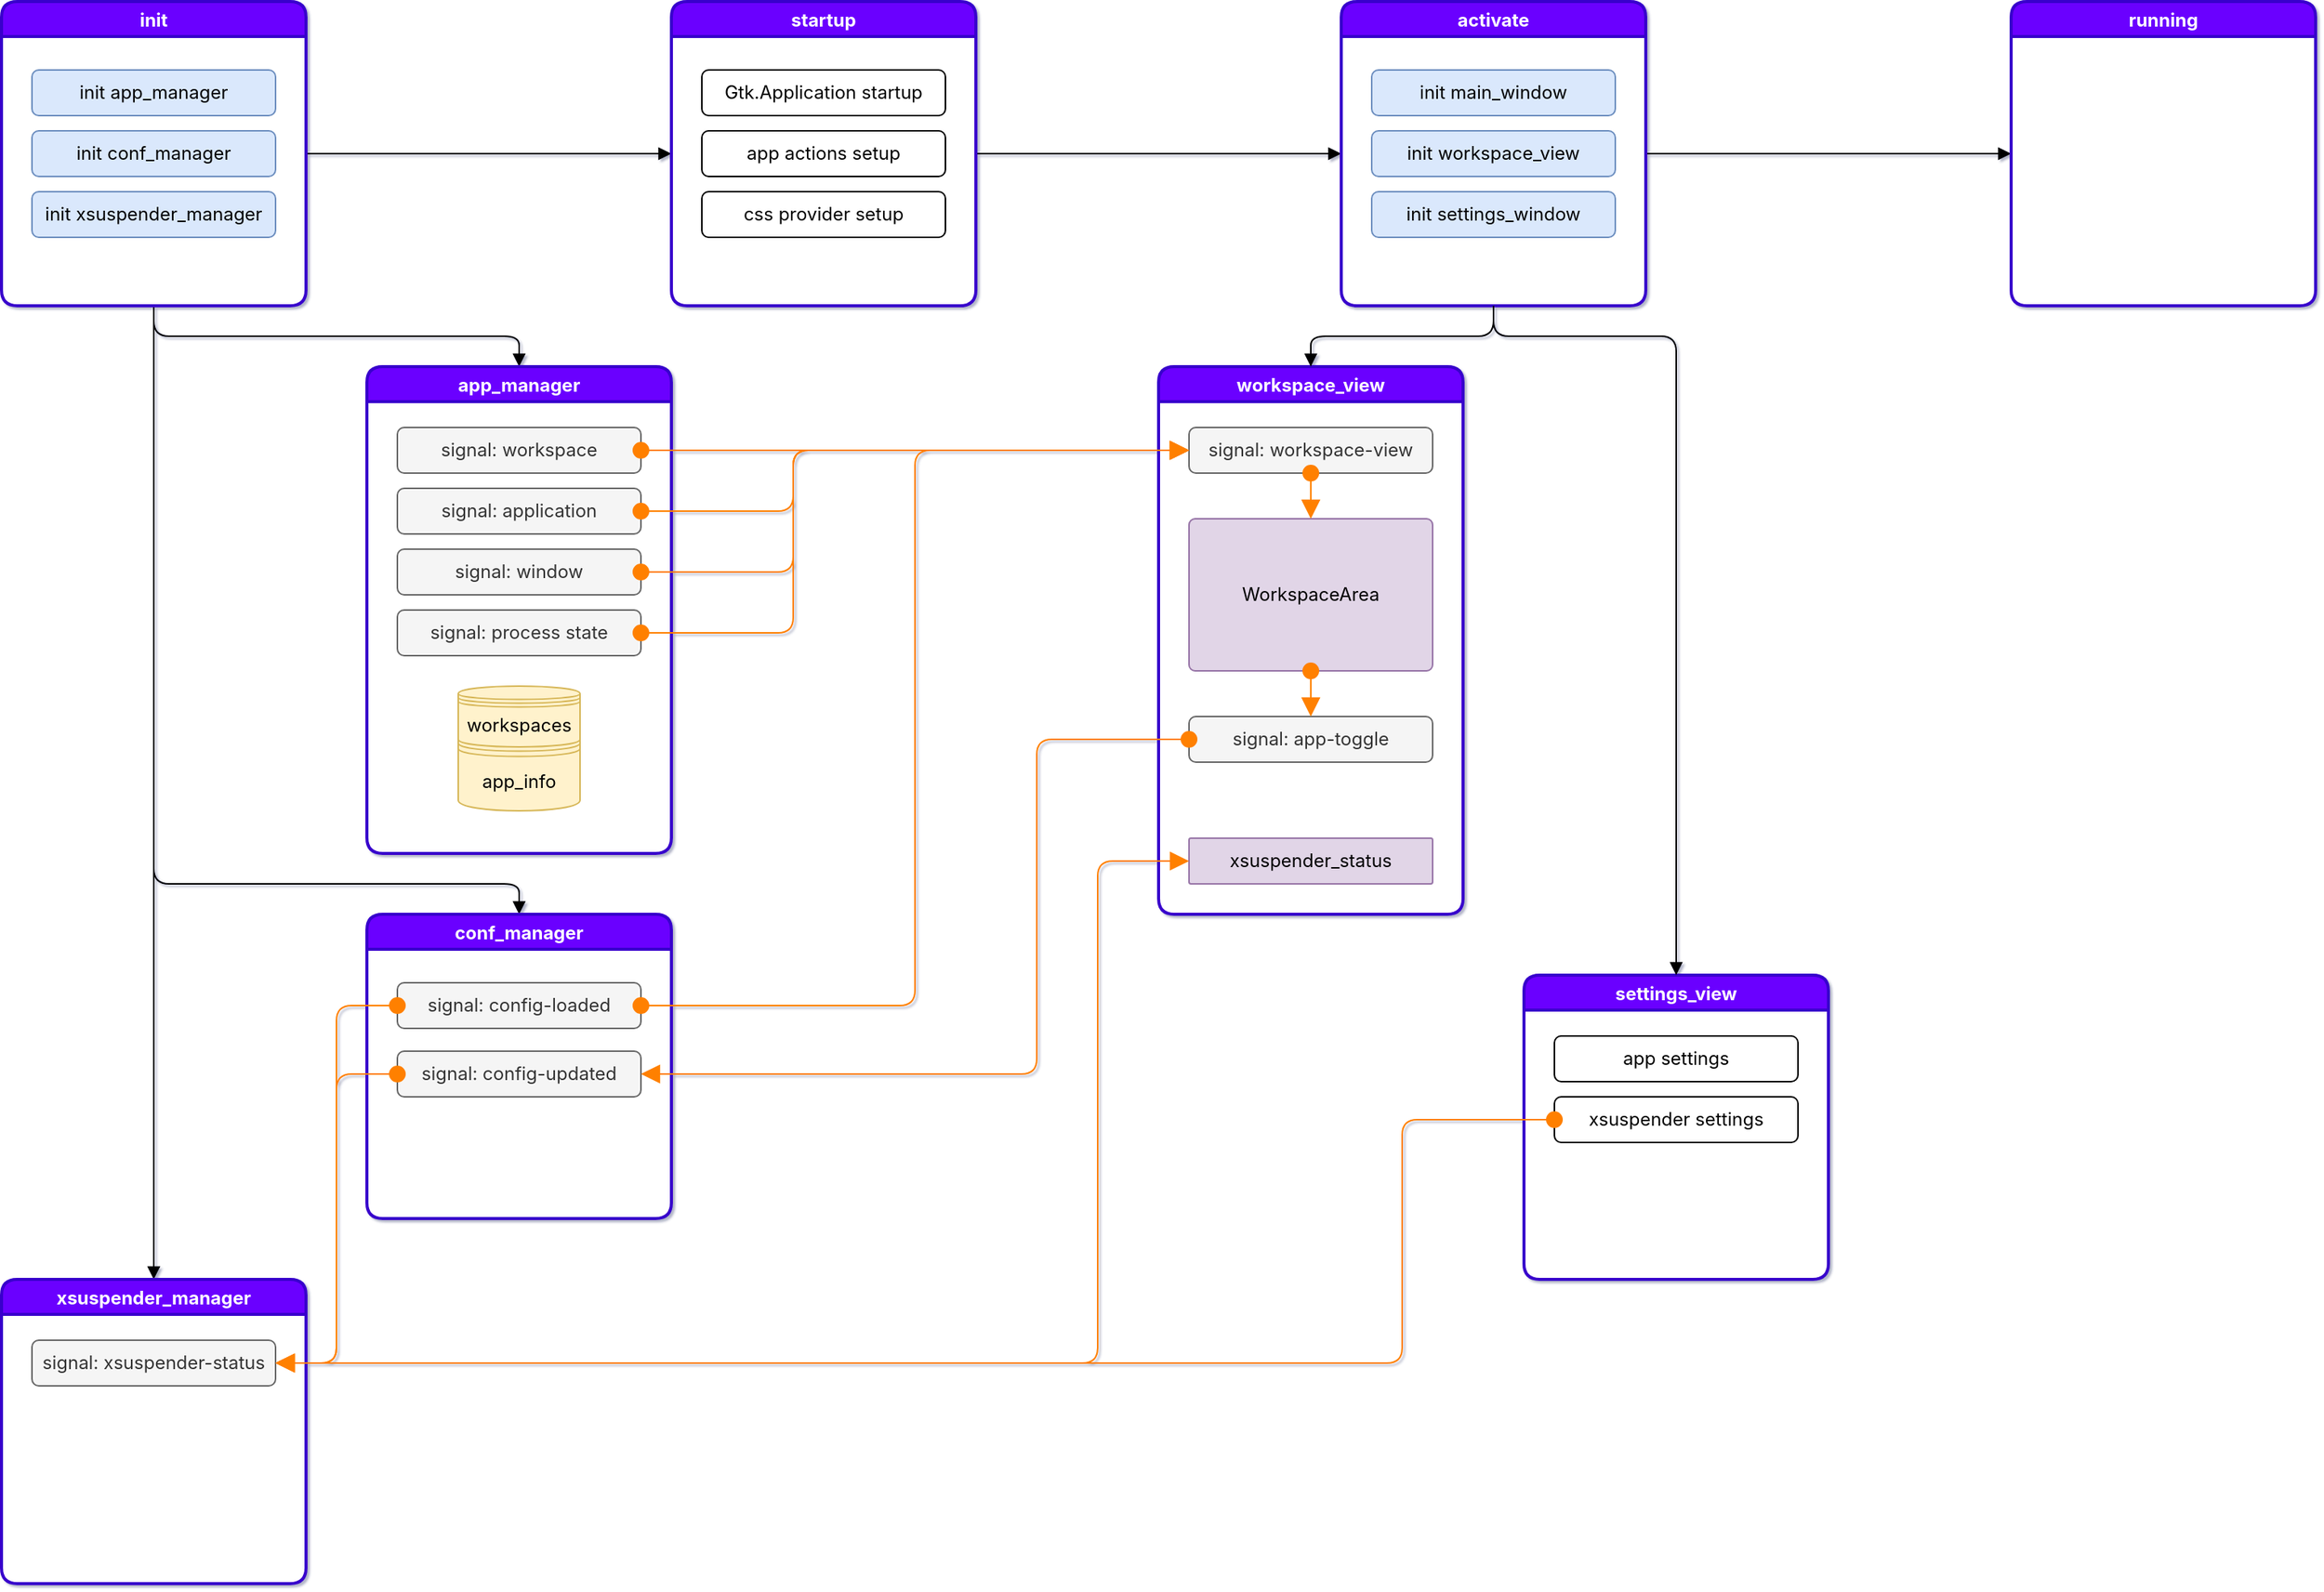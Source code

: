 <mxfile version="13.6.5" pages="2">
    <diagram id="j1ny3Ss1Q0sh5PDAtYMi" name="flow">
        <mxGraphModel dx="1838" dy="819" grid="1" gridSize="10" guides="1" tooltips="1" connect="1" arrows="1" fold="1" page="1" pageScale="1" pageWidth="1654" pageHeight="1169" math="0" shadow="1">
            <root>
                <mxCell id="9WSpmLzHRRsmoLOSvqGu-0"/>
                <mxCell id="9WSpmLzHRRsmoLOSvqGu-1" parent="9WSpmLzHRRsmoLOSvqGu-0"/>
                <mxCell id="9WSpmLzHRRsmoLOSvqGu-28" value="" style="edgeStyle=orthogonalEdgeStyle;rounded=0;orthogonalLoop=1;jettySize=auto;html=1;fontFamily=Inter;fontSource=https%3A%2F%2Ffonts.googleapis.com%2Fcss%3Ffamily%3DInter;strokeWidth=1;endArrow=block;endFill=1;" parent="9WSpmLzHRRsmoLOSvqGu-1" source="9WSpmLzHRRsmoLOSvqGu-22" target="9WSpmLzHRRsmoLOSvqGu-26" edge="1">
                    <mxGeometry relative="1" as="geometry"/>
                </mxCell>
                <mxCell id="C7c_2EIT-gh8rbHYRcQ1-72" style="edgeStyle=orthogonalEdgeStyle;rounded=0;orthogonalLoop=1;jettySize=auto;html=1;entryX=0.5;entryY=0;entryDx=0;entryDy=0;endArrow=block;endFill=1;strokeColor=#000000;strokeWidth=1;fontFamily=Inter;fontSource=https%3A%2F%2Ffonts.googleapis.com%2Fcss%3Ffamily%3DInter;" parent="9WSpmLzHRRsmoLOSvqGu-1" source="9WSpmLzHRRsmoLOSvqGu-22" target="C7c_2EIT-gh8rbHYRcQ1-41" edge="1">
                    <mxGeometry relative="1" as="geometry"/>
                </mxCell>
                <mxCell id="C7c_2EIT-gh8rbHYRcQ1-73" style="edgeStyle=orthogonalEdgeStyle;rounded=1;orthogonalLoop=1;jettySize=auto;html=1;entryX=0.5;entryY=0;entryDx=0;entryDy=0;endArrow=block;endFill=1;strokeColor=#000000;strokeWidth=1;fontFamily=Inter;fontSource=https%3A%2F%2Ffonts.googleapis.com%2Fcss%3Ffamily%3DInter;" parent="9WSpmLzHRRsmoLOSvqGu-1" source="9WSpmLzHRRsmoLOSvqGu-22" target="C7c_2EIT-gh8rbHYRcQ1-19" edge="1">
                    <mxGeometry relative="1" as="geometry">
                        <Array as="points">
                            <mxPoint x="180" y="620"/>
                            <mxPoint x="420" y="620"/>
                        </Array>
                    </mxGeometry>
                </mxCell>
                <mxCell id="C7c_2EIT-gh8rbHYRcQ1-76" style="edgeStyle=orthogonalEdgeStyle;rounded=1;orthogonalLoop=1;jettySize=auto;html=1;entryX=0.5;entryY=0;entryDx=0;entryDy=0;endArrow=block;endFill=1;strokeColor=#000000;strokeWidth=1;fontFamily=Inter;fontSource=https%3A%2F%2Ffonts.googleapis.com%2Fcss%3Ffamily%3DInter;exitX=0.5;exitY=1;exitDx=0;exitDy=0;" parent="9WSpmLzHRRsmoLOSvqGu-1" source="9WSpmLzHRRsmoLOSvqGu-22" target="C7c_2EIT-gh8rbHYRcQ1-15" edge="1">
                    <mxGeometry relative="1" as="geometry"/>
                </mxCell>
                <mxCell id="9WSpmLzHRRsmoLOSvqGu-22" value="init" style="swimlane;fillColor=#6a00ff;strokeColor=#3700CC;fontColor=#ffffff;strokeWidth=2;rounded=1;shadow=0;sketch=0;glass=0;fontFamily=Inter;fontSource=https%3A%2F%2Ffonts.googleapis.com%2Fcss%3Ffamily%3DInter;swimlaneFillColor=#ffffff;" parent="9WSpmLzHRRsmoLOSvqGu-1" vertex="1">
                    <mxGeometry x="80" y="40" width="200" height="200" as="geometry"/>
                </mxCell>
                <mxCell id="hLRt6eJ45aM8rtLhUjsM-8" value="init app_manager" style="rounded=1;whiteSpace=wrap;html=1;fontFamily=Inter;fontSource=https%3A%2F%2Ffonts.googleapis.com%2Fcss%3Ffamily%3DInter;fillColor=#dae8fc;strokeColor=#6c8ebf;" parent="9WSpmLzHRRsmoLOSvqGu-22" vertex="1">
                    <mxGeometry x="20" y="45" width="160" height="30" as="geometry"/>
                </mxCell>
                <mxCell id="hLRt6eJ45aM8rtLhUjsM-9" value="init conf_manager" style="rounded=1;whiteSpace=wrap;html=1;fontFamily=Inter;fontSource=https%3A%2F%2Ffonts.googleapis.com%2Fcss%3Ffamily%3DInter;fillColor=#dae8fc;strokeColor=#6c8ebf;" parent="9WSpmLzHRRsmoLOSvqGu-22" vertex="1">
                    <mxGeometry x="20" y="85" width="160" height="30" as="geometry"/>
                </mxCell>
                <mxCell id="C7c_2EIT-gh8rbHYRcQ1-66" value="init xsuspender_manager" style="rounded=1;whiteSpace=wrap;html=1;fontFamily=Inter;fontSource=https%3A%2F%2Ffonts.googleapis.com%2Fcss%3Ffamily%3DInter;fillColor=#dae8fc;strokeColor=#6c8ebf;" parent="9WSpmLzHRRsmoLOSvqGu-22" vertex="1">
                    <mxGeometry x="20" y="125" width="160" height="30" as="geometry"/>
                </mxCell>
                <mxCell id="ZoLEWMUwDy_6GeyxjTov-4" value="" style="edgeStyle=orthogonalEdgeStyle;rounded=0;orthogonalLoop=1;jettySize=auto;html=1;fontFamily=Inter;fontSource=https%3A%2F%2Ffonts.googleapis.com%2Fcss%3Ffamily%3DInter;strokeWidth=1;endArrow=block;endFill=1;" parent="9WSpmLzHRRsmoLOSvqGu-1" source="9WSpmLzHRRsmoLOSvqGu-26" target="ZoLEWMUwDy_6GeyxjTov-0" edge="1">
                    <mxGeometry relative="1" as="geometry"/>
                </mxCell>
                <mxCell id="9WSpmLzHRRsmoLOSvqGu-26" value="startup" style="swimlane;fillColor=#6a00ff;strokeColor=#3700CC;fontColor=#ffffff;strokeWidth=2;perimeterSpacing=0;rounded=1;fontFamily=Inter;fontSource=https%3A%2F%2Ffonts.googleapis.com%2Fcss%3Ffamily%3DInter;swimlaneFillColor=#ffffff;" parent="9WSpmLzHRRsmoLOSvqGu-1" vertex="1">
                    <mxGeometry x="520" y="40" width="200" height="200" as="geometry"/>
                </mxCell>
                <mxCell id="9WSpmLzHRRsmoLOSvqGu-13" value="Gtk.Application startup" style="rounded=1;whiteSpace=wrap;html=1;fontFamily=Inter;fontSource=https%3A%2F%2Ffonts.googleapis.com%2Fcss%3Ffamily%3DInter;" parent="9WSpmLzHRRsmoLOSvqGu-26" vertex="1">
                    <mxGeometry x="20" y="45" width="160" height="30" as="geometry"/>
                </mxCell>
                <mxCell id="9WSpmLzHRRsmoLOSvqGu-14" value="app actions setup" style="rounded=1;whiteSpace=wrap;html=1;fontFamily=Inter;fontSource=https%3A%2F%2Ffonts.googleapis.com%2Fcss%3Ffamily%3DInter;" parent="9WSpmLzHRRsmoLOSvqGu-26" vertex="1">
                    <mxGeometry x="20" y="85" width="160" height="30" as="geometry"/>
                </mxCell>
                <mxCell id="9WSpmLzHRRsmoLOSvqGu-15" value="css provider setup" style="rounded=1;whiteSpace=wrap;html=1;fontFamily=Inter;fontSource=https%3A%2F%2Ffonts.googleapis.com%2Fcss%3Ffamily%3DInter;" parent="9WSpmLzHRRsmoLOSvqGu-26" vertex="1">
                    <mxGeometry x="20" y="125" width="160" height="30" as="geometry"/>
                </mxCell>
                <mxCell id="hLRt6eJ45aM8rtLhUjsM-7" value="" style="edgeStyle=orthogonalEdgeStyle;rounded=0;orthogonalLoop=1;jettySize=auto;html=1;fontFamily=Inter;fontSource=https%3A%2F%2Ffonts.googleapis.com%2Fcss%3Ffamily%3DInter;strokeWidth=1;endArrow=block;endFill=1;" parent="9WSpmLzHRRsmoLOSvqGu-1" source="ZoLEWMUwDy_6GeyxjTov-0" target="hLRt6eJ45aM8rtLhUjsM-5" edge="1">
                    <mxGeometry relative="1" as="geometry"/>
                </mxCell>
                <mxCell id="ZoLEWMUwDy_6GeyxjTov-0" value="activate" style="swimlane;fillColor=#6a00ff;strokeColor=#3700CC;fontColor=#ffffff;strokeWidth=2;perimeterSpacing=0;rounded=1;fontFamily=Inter;fontSource=https%3A%2F%2Ffonts.googleapis.com%2Fcss%3Ffamily%3DInter;swimlaneFillColor=#ffffff;" parent="9WSpmLzHRRsmoLOSvqGu-1" vertex="1">
                    <mxGeometry x="960" y="40" width="200" height="200" as="geometry"/>
                </mxCell>
                <mxCell id="9WSpmLzHRRsmoLOSvqGu-16" value="init main_window" style="rounded=1;whiteSpace=wrap;html=1;fontFamily=Inter;fontSource=https%3A%2F%2Ffonts.googleapis.com%2Fcss%3Ffamily%3DInter;fillColor=#dae8fc;strokeColor=#6c8ebf;" parent="ZoLEWMUwDy_6GeyxjTov-0" vertex="1">
                    <mxGeometry x="20" y="45" width="160" height="30" as="geometry"/>
                </mxCell>
                <mxCell id="C7c_2EIT-gh8rbHYRcQ1-89" value="init workspace_view" style="rounded=1;whiteSpace=wrap;html=1;fontFamily=Inter;fontSource=https%3A%2F%2Ffonts.googleapis.com%2Fcss%3Ffamily%3DInter;fillColor=#dae8fc;strokeColor=#6c8ebf;" parent="ZoLEWMUwDy_6GeyxjTov-0" vertex="1">
                    <mxGeometry x="20" y="85" width="160" height="30" as="geometry"/>
                </mxCell>
                <mxCell id="C7c_2EIT-gh8rbHYRcQ1-90" value="init settings_window" style="rounded=1;whiteSpace=wrap;html=1;fontFamily=Inter;fontSource=https%3A%2F%2Ffonts.googleapis.com%2Fcss%3Ffamily%3DInter;fillColor=#dae8fc;strokeColor=#6c8ebf;" parent="ZoLEWMUwDy_6GeyxjTov-0" vertex="1">
                    <mxGeometry x="20" y="125" width="160" height="30" as="geometry"/>
                </mxCell>
                <mxCell id="hLRt6eJ45aM8rtLhUjsM-5" value="running" style="swimlane;fillColor=#6a00ff;strokeColor=#3700CC;fontColor=#ffffff;strokeWidth=2;perimeterSpacing=0;rounded=1;fontFamily=Inter;fontSource=https%3A%2F%2Ffonts.googleapis.com%2Fcss%3Ffamily%3DInter;swimlaneFillColor=#ffffff;" parent="9WSpmLzHRRsmoLOSvqGu-1" vertex="1">
                    <mxGeometry x="1400" y="40" width="200" height="200" as="geometry"/>
                </mxCell>
                <mxCell id="C7c_2EIT-gh8rbHYRcQ1-6" value="workspace_view" style="swimlane;fillColor=#6a00ff;strokeColor=#3700CC;fontColor=#ffffff;strokeWidth=2;perimeterSpacing=0;rounded=1;fontFamily=Inter;fontSource=https%3A%2F%2Ffonts.googleapis.com%2Fcss%3Ffamily%3DInter;swimlaneFillColor=#ffffff;" parent="9WSpmLzHRRsmoLOSvqGu-1" vertex="1">
                    <mxGeometry x="840" y="280" width="200" height="360" as="geometry">
                        <mxRectangle x="720" y="280" width="120" height="23" as="alternateBounds"/>
                    </mxGeometry>
                </mxCell>
                <mxCell id="C7c_2EIT-gh8rbHYRcQ1-32" value="signal: workspace-view" style="rounded=1;whiteSpace=wrap;html=1;fontFamily=Inter;fontSource=https%3A%2F%2Ffonts.googleapis.com%2Fcss%3Ffamily%3DInter;fillColor=#f5f5f5;strokeColor=#666666;fontColor=#333333;fontSize=12;" parent="C7c_2EIT-gh8rbHYRcQ1-6" vertex="1">
                    <mxGeometry x="20" y="40" width="160" height="30" as="geometry"/>
                </mxCell>
                <mxCell id="C7c_2EIT-gh8rbHYRcQ1-48" value="signal: app-toggle" style="rounded=1;whiteSpace=wrap;html=1;fontFamily=Inter;fontSource=https%3A%2F%2Ffonts.googleapis.com%2Fcss%3Ffamily%3DInter;fillColor=#f5f5f5;strokeColor=#666666;fontColor=#333333;shadow=0;" parent="C7c_2EIT-gh8rbHYRcQ1-6" vertex="1">
                    <mxGeometry x="20" y="230" width="160" height="30" as="geometry"/>
                </mxCell>
                <mxCell id="C7c_2EIT-gh8rbHYRcQ1-80" value="WorkspaceArea" style="rounded=1;whiteSpace=wrap;html=1;shadow=0;labelBackgroundColor=none;fontFamily=Inter;fontSource=https%3A%2F%2Ffonts.googleapis.com%2Fcss%3Ffamily%3DInter;arcSize=4;fillColor=#e1d5e7;strokeColor=#9673a6;" parent="C7c_2EIT-gh8rbHYRcQ1-6" vertex="1">
                    <mxGeometry x="20" y="100" width="160" height="100" as="geometry"/>
                </mxCell>
                <mxCell id="C7c_2EIT-gh8rbHYRcQ1-81" style="edgeStyle=orthogonalEdgeStyle;rounded=1;orthogonalLoop=1;jettySize=auto;html=1;entryX=0.5;entryY=0;entryDx=0;entryDy=0;startArrow=oval;startFill=1;startSize=10;endArrow=block;endFill=1;endSize=10;strokeColor=#FF8000;strokeWidth=1;fontFamily=Inter;fontSource=https%3A%2F%2Ffonts.googleapis.com%2Fcss%3Ffamily%3DInter;" parent="C7c_2EIT-gh8rbHYRcQ1-6" source="C7c_2EIT-gh8rbHYRcQ1-32" target="C7c_2EIT-gh8rbHYRcQ1-80" edge="1">
                    <mxGeometry relative="1" as="geometry"/>
                </mxCell>
                <mxCell id="C7c_2EIT-gh8rbHYRcQ1-82" style="edgeStyle=orthogonalEdgeStyle;rounded=1;orthogonalLoop=1;jettySize=auto;html=1;entryX=0.5;entryY=0;entryDx=0;entryDy=0;startArrow=oval;startFill=1;startSize=10;endArrow=block;endFill=1;endSize=10;strokeColor=#FF8000;strokeWidth=1;fontFamily=Inter;fontSource=https%3A%2F%2Ffonts.googleapis.com%2Fcss%3Ffamily%3DInter;" parent="C7c_2EIT-gh8rbHYRcQ1-6" source="C7c_2EIT-gh8rbHYRcQ1-80" target="C7c_2EIT-gh8rbHYRcQ1-48" edge="1">
                    <mxGeometry relative="1" as="geometry"/>
                </mxCell>
                <mxCell id="C7c_2EIT-gh8rbHYRcQ1-92" value="xsuspender_status" style="rounded=1;whiteSpace=wrap;html=1;shadow=0;labelBackgroundColor=none;fontFamily=Inter;fontSource=https%3A%2F%2Ffonts.googleapis.com%2Fcss%3Ffamily%3DInter;arcSize=4;fillColor=#e1d5e7;strokeColor=#9673a6;" parent="C7c_2EIT-gh8rbHYRcQ1-6" vertex="1">
                    <mxGeometry x="20" y="310" width="160" height="30" as="geometry"/>
                </mxCell>
                <mxCell id="C7c_2EIT-gh8rbHYRcQ1-15" value="app_manager" style="swimlane;fillColor=#6a00ff;strokeColor=#3700CC;fontColor=#ffffff;strokeWidth=2;rounded=1;shadow=0;sketch=0;glass=0;fontFamily=Inter;fontSource=https%3A%2F%2Ffonts.googleapis.com%2Fcss%3Ffamily%3DInter;swimlaneFillColor=#ffffff;" parent="9WSpmLzHRRsmoLOSvqGu-1" vertex="1">
                    <mxGeometry x="320" y="280" width="200" height="320" as="geometry"/>
                </mxCell>
                <mxCell id="C7c_2EIT-gh8rbHYRcQ1-26" value="signal: workspace" style="rounded=1;whiteSpace=wrap;html=1;fontFamily=Inter;fontSource=https%3A%2F%2Ffonts.googleapis.com%2Fcss%3Ffamily%3DInter;fillColor=#f5f5f5;strokeColor=#666666;fontColor=#333333;" parent="C7c_2EIT-gh8rbHYRcQ1-15" vertex="1">
                    <mxGeometry x="20" y="40" width="160" height="30" as="geometry"/>
                </mxCell>
                <mxCell id="C7c_2EIT-gh8rbHYRcQ1-27" value="signal: application" style="rounded=1;whiteSpace=wrap;html=1;fontFamily=Inter;fontSource=https%3A%2F%2Ffonts.googleapis.com%2Fcss%3Ffamily%3DInter;fillColor=#f5f5f5;strokeColor=#666666;fontColor=#333333;" parent="C7c_2EIT-gh8rbHYRcQ1-15" vertex="1">
                    <mxGeometry x="20" y="80" width="160" height="30" as="geometry"/>
                </mxCell>
                <mxCell id="C7c_2EIT-gh8rbHYRcQ1-28" value="signal: window" style="rounded=1;whiteSpace=wrap;html=1;fontFamily=Inter;fontSource=https%3A%2F%2Ffonts.googleapis.com%2Fcss%3Ffamily%3DInter;fillColor=#f5f5f5;strokeColor=#666666;fontColor=#333333;" parent="C7c_2EIT-gh8rbHYRcQ1-15" vertex="1">
                    <mxGeometry x="20" y="120" width="160" height="30" as="geometry"/>
                </mxCell>
                <mxCell id="C7c_2EIT-gh8rbHYRcQ1-30" value="app_info" style="shape=datastore;whiteSpace=wrap;html=1;fontFamily=Inter;fontSource=https%3A%2F%2Ffonts.googleapis.com%2Fcss%3Ffamily%3DInter;fillColor=#fff2cc;strokeColor=#d6b656;" parent="C7c_2EIT-gh8rbHYRcQ1-15" vertex="1">
                    <mxGeometry x="60" y="237" width="80" height="55" as="geometry"/>
                </mxCell>
                <mxCell id="C7c_2EIT-gh8rbHYRcQ1-44" value="signal: process state" style="rounded=1;whiteSpace=wrap;html=1;fontFamily=Inter;fontSource=https%3A%2F%2Ffonts.googleapis.com%2Fcss%3Ffamily%3DInter;fillColor=#f5f5f5;strokeColor=#666666;fontColor=#333333;" parent="C7c_2EIT-gh8rbHYRcQ1-15" vertex="1">
                    <mxGeometry x="20" y="160" width="160" height="30" as="geometry"/>
                </mxCell>
                <mxCell id="C7c_2EIT-gh8rbHYRcQ1-29" value="workspaces" style="shape=datastore;whiteSpace=wrap;html=1;fontFamily=Inter;fontSource=https%3A%2F%2Ffonts.googleapis.com%2Fcss%3Ffamily%3DInter;fillColor=#fff2cc;strokeColor=#d6b656;" parent="C7c_2EIT-gh8rbHYRcQ1-15" vertex="1">
                    <mxGeometry x="60" y="210" width="80" height="40" as="geometry"/>
                </mxCell>
                <mxCell id="C7c_2EIT-gh8rbHYRcQ1-33" style="edgeStyle=orthogonalEdgeStyle;orthogonalLoop=1;jettySize=auto;html=1;strokeColor=#FF8000;endArrow=block;endFill=1;startSize=10;endSize=10;startArrow=oval;startFill=1;rounded=1;entryX=0;entryY=0.5;entryDx=0;entryDy=0;" parent="9WSpmLzHRRsmoLOSvqGu-1" source="C7c_2EIT-gh8rbHYRcQ1-26" target="C7c_2EIT-gh8rbHYRcQ1-32" edge="1">
                    <mxGeometry relative="1" as="geometry">
                        <mxPoint x="790" y="375" as="targetPoint"/>
                    </mxGeometry>
                </mxCell>
                <mxCell id="C7c_2EIT-gh8rbHYRcQ1-19" value="conf_manager" style="swimlane;fillColor=#6a00ff;strokeColor=#3700CC;fontColor=#ffffff;strokeWidth=2;rounded=1;shadow=0;sketch=0;glass=0;fontFamily=Inter;fontSource=https%3A%2F%2Ffonts.googleapis.com%2Fcss%3Ffamily%3DInter;swimlaneFillColor=#ffffff;" parent="9WSpmLzHRRsmoLOSvqGu-1" vertex="1">
                    <mxGeometry x="320" y="640" width="200" height="200" as="geometry"/>
                </mxCell>
                <mxCell id="C7c_2EIT-gh8rbHYRcQ1-45" value="signal: config-updated" style="rounded=1;whiteSpace=wrap;html=1;fontFamily=Inter;fontSource=https%3A%2F%2Ffonts.googleapis.com%2Fcss%3Ffamily%3DInter;fillColor=#f5f5f5;strokeColor=#666666;fontColor=#333333;" parent="C7c_2EIT-gh8rbHYRcQ1-19" vertex="1">
                    <mxGeometry x="20" y="90" width="160" height="30" as="geometry"/>
                </mxCell>
                <mxCell id="C7c_2EIT-gh8rbHYRcQ1-86" value="signal: config-loaded" style="rounded=1;whiteSpace=wrap;html=1;fontFamily=Inter;fontSource=https%3A%2F%2Ffonts.googleapis.com%2Fcss%3Ffamily%3DInter;fillColor=#f5f5f5;strokeColor=#666666;fontColor=#333333;" parent="C7c_2EIT-gh8rbHYRcQ1-19" vertex="1">
                    <mxGeometry x="20" y="45" width="160" height="30" as="geometry"/>
                </mxCell>
                <mxCell id="C7c_2EIT-gh8rbHYRcQ1-41" value="xsuspender_manager" style="swimlane;fillColor=#6a00ff;strokeColor=#3700CC;fontColor=#ffffff;strokeWidth=2;perimeterSpacing=0;rounded=1;fontFamily=Inter;fontSource=https%3A%2F%2Ffonts.googleapis.com%2Fcss%3Ffamily%3DInter;swimlaneFillColor=#ffffff;" parent="9WSpmLzHRRsmoLOSvqGu-1" vertex="1">
                    <mxGeometry x="80" y="880" width="200" height="200" as="geometry"/>
                </mxCell>
                <mxCell id="C7c_2EIT-gh8rbHYRcQ1-46" value="signal: xsuspender-status" style="rounded=1;whiteSpace=wrap;html=1;fontFamily=Inter;fontSource=https%3A%2F%2Ffonts.googleapis.com%2Fcss%3Ffamily%3DInter;fillColor=#f5f5f5;strokeColor=#666666;fontColor=#333333;" parent="C7c_2EIT-gh8rbHYRcQ1-41" vertex="1">
                    <mxGeometry x="20" y="40" width="160" height="30" as="geometry"/>
                </mxCell>
                <mxCell id="C7c_2EIT-gh8rbHYRcQ1-9" value="settings_view" style="swimlane;fillColor=#6a00ff;strokeColor=#3700CC;fontColor=#ffffff;strokeWidth=2;perimeterSpacing=0;rounded=1;fontFamily=Inter;fontSource=https%3A%2F%2Ffonts.googleapis.com%2Fcss%3Ffamily%3DInter;swimlaneFillColor=#ffffff;" parent="9WSpmLzHRRsmoLOSvqGu-1" vertex="1">
                    <mxGeometry x="1080" y="680" width="200" height="200" as="geometry"/>
                </mxCell>
                <mxCell id="C7c_2EIT-gh8rbHYRcQ1-39" value="app settings" style="rounded=1;whiteSpace=wrap;html=1;fontFamily=Inter;fontSource=https%3A%2F%2Ffonts.googleapis.com%2Fcss%3Ffamily%3DInter;" parent="C7c_2EIT-gh8rbHYRcQ1-9" vertex="1">
                    <mxGeometry x="20" y="40" width="160" height="30" as="geometry"/>
                </mxCell>
                <mxCell id="C7c_2EIT-gh8rbHYRcQ1-40" value="xsuspender settings" style="rounded=1;whiteSpace=wrap;html=1;fontFamily=Inter;fontSource=https%3A%2F%2Ffonts.googleapis.com%2Fcss%3Ffamily%3DInter;" parent="C7c_2EIT-gh8rbHYRcQ1-9" vertex="1">
                    <mxGeometry x="20" y="80" width="160" height="30" as="geometry"/>
                </mxCell>
                <mxCell id="C7c_2EIT-gh8rbHYRcQ1-70" style="edgeStyle=orthogonalEdgeStyle;orthogonalLoop=1;jettySize=auto;html=1;strokeColor=#FF8000;endArrow=block;endFill=1;startSize=10;endSize=10;startArrow=oval;startFill=1;exitX=1;exitY=0.5;exitDx=0;exitDy=0;entryX=0;entryY=0.5;entryDx=0;entryDy=0;rounded=1;" parent="9WSpmLzHRRsmoLOSvqGu-1" source="C7c_2EIT-gh8rbHYRcQ1-27" target="C7c_2EIT-gh8rbHYRcQ1-32" edge="1">
                    <mxGeometry relative="1" as="geometry">
                        <mxPoint x="510" y="385" as="sourcePoint"/>
                        <mxPoint x="870" y="385" as="targetPoint"/>
                        <Array as="points">
                            <mxPoint x="600" y="375"/>
                            <mxPoint x="600" y="335"/>
                        </Array>
                    </mxGeometry>
                </mxCell>
                <mxCell id="C7c_2EIT-gh8rbHYRcQ1-71" style="edgeStyle=orthogonalEdgeStyle;orthogonalLoop=1;jettySize=auto;html=1;strokeColor=#FF8000;endArrow=block;endFill=1;startSize=10;endSize=10;startArrow=oval;startFill=1;exitX=1;exitY=0.5;exitDx=0;exitDy=0;rounded=1;entryX=0;entryY=0.5;entryDx=0;entryDy=0;" parent="9WSpmLzHRRsmoLOSvqGu-1" source="C7c_2EIT-gh8rbHYRcQ1-28" target="C7c_2EIT-gh8rbHYRcQ1-32" edge="1">
                    <mxGeometry relative="1" as="geometry">
                        <mxPoint x="510" y="425" as="sourcePoint"/>
                        <mxPoint x="780" y="375" as="targetPoint"/>
                        <Array as="points">
                            <mxPoint x="600" y="415"/>
                            <mxPoint x="600" y="335"/>
                        </Array>
                    </mxGeometry>
                </mxCell>
                <mxCell id="C7c_2EIT-gh8rbHYRcQ1-74" style="edgeStyle=orthogonalEdgeStyle;rounded=1;orthogonalLoop=1;jettySize=auto;html=1;entryX=1;entryY=0.5;entryDx=0;entryDy=0;startArrow=oval;startFill=1;startSize=10;endArrow=block;endFill=1;endSize=10;strokeColor=#FF8000;strokeWidth=1;fontFamily=Inter;fontSource=https%3A%2F%2Ffonts.googleapis.com%2Fcss%3Ffamily%3DInter;exitX=0;exitY=0.5;exitDx=0;exitDy=0;" parent="9WSpmLzHRRsmoLOSvqGu-1" source="C7c_2EIT-gh8rbHYRcQ1-45" target="C7c_2EIT-gh8rbHYRcQ1-46" edge="1">
                    <mxGeometry relative="1" as="geometry">
                        <mxPoint x="340" y="755" as="sourcePoint"/>
                    </mxGeometry>
                </mxCell>
                <mxCell id="C7c_2EIT-gh8rbHYRcQ1-77" style="edgeStyle=orthogonalEdgeStyle;rounded=1;orthogonalLoop=1;jettySize=auto;html=1;entryX=1;entryY=0.5;entryDx=0;entryDy=0;startArrow=oval;startFill=1;startSize=10;endArrow=block;endFill=1;endSize=10;strokeColor=#FF8000;strokeWidth=1;fontFamily=Inter;fontSource=https%3A%2F%2Ffonts.googleapis.com%2Fcss%3Ffamily%3DInter;exitX=0;exitY=0.5;exitDx=0;exitDy=0;" parent="9WSpmLzHRRsmoLOSvqGu-1" source="C7c_2EIT-gh8rbHYRcQ1-48" target="C7c_2EIT-gh8rbHYRcQ1-45" edge="1">
                    <mxGeometry relative="1" as="geometry">
                        <Array as="points">
                            <mxPoint x="760" y="525"/>
                            <mxPoint x="760" y="745"/>
                        </Array>
                    </mxGeometry>
                </mxCell>
                <mxCell id="C7c_2EIT-gh8rbHYRcQ1-79" style="edgeStyle=orthogonalEdgeStyle;rounded=1;orthogonalLoop=1;jettySize=auto;html=1;entryX=1;entryY=0.5;entryDx=0;entryDy=0;startArrow=oval;startFill=1;startSize=10;endArrow=block;endFill=1;endSize=10;strokeColor=#FF8000;strokeWidth=1;fontFamily=Inter;fontSource=https%3A%2F%2Ffonts.googleapis.com%2Fcss%3Ffamily%3DInter;" parent="9WSpmLzHRRsmoLOSvqGu-1" source="C7c_2EIT-gh8rbHYRcQ1-40" target="C7c_2EIT-gh8rbHYRcQ1-46" edge="1">
                    <mxGeometry relative="1" as="geometry">
                        <Array as="points">
                            <mxPoint x="1000" y="775"/>
                            <mxPoint x="1000" y="935"/>
                        </Array>
                    </mxGeometry>
                </mxCell>
                <mxCell id="C7c_2EIT-gh8rbHYRcQ1-83" style="edgeStyle=orthogonalEdgeStyle;rounded=1;orthogonalLoop=1;jettySize=auto;html=1;entryX=0;entryY=0.5;entryDx=0;entryDy=0;startArrow=oval;startFill=1;startSize=10;endArrow=block;endFill=1;endSize=10;strokeColor=#FF8000;strokeWidth=1;fontFamily=Inter;fontSource=https%3A%2F%2Ffonts.googleapis.com%2Fcss%3Ffamily%3DInter;" parent="9WSpmLzHRRsmoLOSvqGu-1" source="C7c_2EIT-gh8rbHYRcQ1-44" target="C7c_2EIT-gh8rbHYRcQ1-32" edge="1">
                    <mxGeometry relative="1" as="geometry">
                        <Array as="points">
                            <mxPoint x="600" y="455"/>
                            <mxPoint x="600" y="335"/>
                        </Array>
                    </mxGeometry>
                </mxCell>
                <mxCell id="C7c_2EIT-gh8rbHYRcQ1-84" value="" style="edgeStyle=orthogonalEdgeStyle;rounded=1;orthogonalLoop=1;jettySize=auto;html=1;fontFamily=Inter;fontSource=https%3A%2F%2Ffonts.googleapis.com%2Fcss%3Ffamily%3DInter;strokeWidth=1;endArrow=block;endFill=1;exitX=0.5;exitY=1;exitDx=0;exitDy=0;entryX=0.5;entryY=0;entryDx=0;entryDy=0;" parent="9WSpmLzHRRsmoLOSvqGu-1" source="ZoLEWMUwDy_6GeyxjTov-0" target="C7c_2EIT-gh8rbHYRcQ1-6" edge="1">
                    <mxGeometry relative="1" as="geometry">
                        <mxPoint x="730" y="150" as="sourcePoint"/>
                        <mxPoint x="970" y="150" as="targetPoint"/>
                    </mxGeometry>
                </mxCell>
                <mxCell id="C7c_2EIT-gh8rbHYRcQ1-85" value="" style="edgeStyle=orthogonalEdgeStyle;rounded=1;orthogonalLoop=1;jettySize=auto;html=1;fontFamily=Inter;fontSource=https%3A%2F%2Ffonts.googleapis.com%2Fcss%3Ffamily%3DInter;strokeWidth=1;endArrow=block;endFill=1;exitX=0.5;exitY=1;exitDx=0;exitDy=0;entryX=0.5;entryY=0;entryDx=0;entryDy=0;" parent="9WSpmLzHRRsmoLOSvqGu-1" source="ZoLEWMUwDy_6GeyxjTov-0" target="C7c_2EIT-gh8rbHYRcQ1-9" edge="1">
                    <mxGeometry relative="1" as="geometry">
                        <mxPoint x="740" y="160" as="sourcePoint"/>
                        <mxPoint x="980" y="160" as="targetPoint"/>
                        <Array as="points">
                            <mxPoint x="1060" y="260"/>
                            <mxPoint x="1180" y="260"/>
                        </Array>
                    </mxGeometry>
                </mxCell>
                <mxCell id="C7c_2EIT-gh8rbHYRcQ1-87" style="edgeStyle=orthogonalEdgeStyle;rounded=1;orthogonalLoop=1;jettySize=auto;html=1;entryX=1;entryY=0.5;entryDx=0;entryDy=0;startArrow=oval;startFill=1;startSize=10;endArrow=block;endFill=1;endSize=10;strokeColor=#FF8000;strokeWidth=1;fontFamily=Inter;fontSource=https%3A%2F%2Ffonts.googleapis.com%2Fcss%3Ffamily%3DInter;fontSize=12;" parent="9WSpmLzHRRsmoLOSvqGu-1" source="C7c_2EIT-gh8rbHYRcQ1-86" target="C7c_2EIT-gh8rbHYRcQ1-46" edge="1">
                    <mxGeometry relative="1" as="geometry"/>
                </mxCell>
                <mxCell id="C7c_2EIT-gh8rbHYRcQ1-88" style="edgeStyle=orthogonalEdgeStyle;rounded=1;orthogonalLoop=1;jettySize=auto;html=1;entryX=0;entryY=0.5;entryDx=0;entryDy=0;startArrow=oval;startFill=1;startSize=10;endArrow=block;endFill=1;endSize=10;strokeColor=#FF8000;strokeWidth=1;fontFamily=Inter;fontSource=https%3A%2F%2Ffonts.googleapis.com%2Fcss%3Ffamily%3DInter;fontSize=12;" parent="9WSpmLzHRRsmoLOSvqGu-1" source="C7c_2EIT-gh8rbHYRcQ1-86" target="C7c_2EIT-gh8rbHYRcQ1-32" edge="1">
                    <mxGeometry relative="1" as="geometry"/>
                </mxCell>
                <mxCell id="C7c_2EIT-gh8rbHYRcQ1-93" style="edgeStyle=orthogonalEdgeStyle;rounded=1;orthogonalLoop=1;jettySize=auto;html=1;entryX=1;entryY=0.5;entryDx=0;entryDy=0;startArrow=block;startFill=1;startSize=10;endArrow=block;endFill=1;endSize=10;strokeColor=#FF8000;strokeWidth=1;fontFamily=Inter;fontSource=https%3A%2F%2Ffonts.googleapis.com%2Fcss%3Ffamily%3DInter;fontSize=12;" parent="9WSpmLzHRRsmoLOSvqGu-1" source="C7c_2EIT-gh8rbHYRcQ1-92" target="C7c_2EIT-gh8rbHYRcQ1-46" edge="1">
                    <mxGeometry relative="1" as="geometry">
                        <Array as="points">
                            <mxPoint x="800" y="605"/>
                            <mxPoint x="800" y="935"/>
                        </Array>
                    </mxGeometry>
                </mxCell>
            </root>
        </mxGraphModel>
    </diagram>
    <diagram id="5EeQjIvcW-7eiT6Ac4AI" name="Page-1">
        &#xa;        &#xa;&#xa;
        <mxGraphModel dx="1886" dy="859" grid="1" gridSize="10" guides="1" tooltips="1" connect="1" arrows="1" fold="1" page="1" pageScale="1" pageWidth="1169" pageHeight="827" math="0" shadow="0">
            &#xa;            &#xa;&#xa;
            <root>
                &#xa;                &#xa;&#xa;
                <mxCell id="0"/>
                &#xa;                &#xa;&#xa;
                <mxCell id="1" parent="0"/>
                &#xa;                &#xa;&#xa;
                <mxCell id="TuA7DoEsxkjV3yU_Ow-H-13" value="" style="edgeStyle=orthogonalEdgeStyle;rounded=0;orthogonalLoop=1;jettySize=auto;html=1;" parent="1" source="TuA7DoEsxkjV3yU_Ow-H-1" target="TuA7DoEsxkjV3yU_Ow-H-12" edge="1">
                    &#xa;                    &#xa;&#xa;
                    <mxGeometry relative="1" as="geometry"/>
                    &#xa;                    &#xa;&#xa;
                </mxCell>
                &#xa;                &#xa;&#xa;
                <mxCell id="TuA7DoEsxkjV3yU_Ow-H-1" value="Get Screen Size" style="rounded=1;whiteSpace=wrap;html=1;" parent="1" vertex="1">
                    &#xa;                    &#xa;&#xa;
                    <mxGeometry x="60" y="40" width="120" height="50" as="geometry"/>
                    &#xa;                    &#xa;&#xa;
                </mxCell>
                &#xa;                &#xa;&#xa;
                <mxCell id="TuA7DoEsxkjV3yU_Ow-H-15" value="" style="edgeStyle=orthogonalEdgeStyle;rounded=0;orthogonalLoop=1;jettySize=auto;html=1;" parent="1" source="TuA7DoEsxkjV3yU_Ow-H-12" target="TuA7DoEsxkjV3yU_Ow-H-14" edge="1">
                    &#xa;                    &#xa;&#xa;
                    <mxGeometry relative="1" as="geometry"/>
                    &#xa;                    &#xa;&#xa;
                </mxCell>
                &#xa;                &#xa;&#xa;
                <mxCell id="TuA7DoEsxkjV3yU_Ow-H-12" value="Scaled Screen Size by 1/5" style="whiteSpace=wrap;html=1;rounded=1;" parent="1" vertex="1">
                    &#xa;                    &#xa;&#xa;
                    <mxGeometry x="60" y="120" width="120" height="60" as="geometry"/>
                    &#xa;                    &#xa;&#xa;
                </mxCell>
                &#xa;                &#xa;&#xa;
                <mxCell id="TuA7DoEsxkjV3yU_Ow-H-17" value="" style="edgeStyle=orthogonalEdgeStyle;rounded=0;orthogonalLoop=1;jettySize=auto;html=1;" parent="1" source="TuA7DoEsxkjV3yU_Ow-H-14" target="TuA7DoEsxkjV3yU_Ow-H-16" edge="1">
                    &#xa;                    &#xa;&#xa;
                    <mxGeometry relative="1" as="geometry"/>
                    &#xa;                    &#xa;&#xa;
                </mxCell>
                &#xa;                &#xa;&#xa;
                <mxCell id="TuA7DoEsxkjV3yU_Ow-H-14" value="Get number of workspace" style="whiteSpace=wrap;html=1;rounded=1;" parent="1" vertex="1">
                    &#xa;                    &#xa;&#xa;
                    <mxGeometry x="60" y="210" width="120" height="60" as="geometry"/>
                    &#xa;                    &#xa;&#xa;
                </mxCell>
                &#xa;                &#xa;&#xa;
                <mxCell id="TuA7DoEsxkjV3yU_Ow-H-23" value="" style="edgeStyle=orthogonalEdgeStyle;rounded=0;orthogonalLoop=1;jettySize=auto;html=1;" parent="1" source="TuA7DoEsxkjV3yU_Ow-H-16" target="TuA7DoEsxkjV3yU_Ow-H-22" edge="1">
                    &#xa;                    &#xa;&#xa;
                    <mxGeometry relative="1" as="geometry"/>
                    &#xa;                    &#xa;&#xa;
                </mxCell>
                &#xa;                &#xa;&#xa;
                <mxCell id="TuA7DoEsxkjV3yU_Ow-H-16" value="Get All Windows" style="whiteSpace=wrap;html=1;rounded=1;" parent="1" vertex="1">
                    &#xa;                    &#xa;&#xa;
                    <mxGeometry x="60" y="300" width="120" height="60" as="geometry"/>
                    &#xa;                    &#xa;&#xa;
                </mxCell>
                &#xa;                &#xa;&#xa;
                <mxCell id="TuA7DoEsxkjV3yU_Ow-H-21" value="" style="edgeStyle=orthogonalEdgeStyle;rounded=0;orthogonalLoop=1;jettySize=auto;html=1;" parent="1" source="TuA7DoEsxkjV3yU_Ow-H-18" target="TuA7DoEsxkjV3yU_Ow-H-20" edge="1">
                    &#xa;                    &#xa;&#xa;
                    <mxGeometry relative="1" as="geometry"/>
                    &#xa;                    &#xa;&#xa;
                </mxCell>
                &#xa;                &#xa;&#xa;
                <mxCell id="TuA7DoEsxkjV3yU_Ow-H-18" value="Exclude whitelist apps" style="whiteSpace=wrap;html=1;rounded=1;" parent="1" vertex="1">
                    &#xa;                    &#xa;&#xa;
                    <mxGeometry x="60" y="550" width="120" height="60" as="geometry"/>
                    &#xa;                    &#xa;&#xa;
                </mxCell>
                &#xa;                &#xa;&#xa;
                <mxCell id="TuA7DoEsxkjV3yU_Ow-H-20" value="Get App Attributes&lt;br&gt;Name&lt;br&gt;Icon&lt;br&gt;Desktop file" style="whiteSpace=wrap;html=1;rounded=1;" parent="1" vertex="1">
                    &#xa;                    &#xa;&#xa;
                    <mxGeometry x="60" y="640" width="120" height="60" as="geometry"/>
                    &#xa;                    &#xa;&#xa;
                </mxCell>
                &#xa;                &#xa;&#xa;
                <mxCell id="TuA7DoEsxkjV3yU_Ow-H-25" value="" style="edgeStyle=orthogonalEdgeStyle;rounded=0;orthogonalLoop=1;jettySize=auto;html=1;" parent="1" source="TuA7DoEsxkjV3yU_Ow-H-22" target="TuA7DoEsxkjV3yU_Ow-H-24" edge="1">
                    &#xa;                    &#xa;&#xa;
                    <mxGeometry relative="1" as="geometry"/>
                    &#xa;                    &#xa;&#xa;
                </mxCell>
                &#xa;                &#xa;&#xa;
                <mxCell id="TuA7DoEsxkjV3yU_Ow-H-22" value="Get window xid" style="whiteSpace=wrap;html=1;rounded=1;" parent="1" vertex="1">
                    &#xa;                    &#xa;&#xa;
                    <mxGeometry x="60" y="384" width="120" height="60" as="geometry"/>
                    &#xa;                    &#xa;&#xa;
                </mxCell>
                &#xa;                &#xa;&#xa;
                <mxCell id="TuA7DoEsxkjV3yU_Ow-H-26" style="edgeStyle=orthogonalEdgeStyle;rounded=0;orthogonalLoop=1;jettySize=auto;html=1;" parent="1" source="TuA7DoEsxkjV3yU_Ow-H-24" target="TuA7DoEsxkjV3yU_Ow-H-18" edge="1">
                    &#xa;                    &#xa;&#xa;
                    <mxGeometry relative="1" as="geometry"/>
                    &#xa;                    &#xa;&#xa;
                </mxCell>
                &#xa;                &#xa;&#xa;
                <mxCell id="TuA7DoEsxkjV3yU_Ow-H-24" value="Get App" style="whiteSpace=wrap;html=1;rounded=1;" parent="1" vertex="1">
                    &#xa;                    &#xa;&#xa;
                    <mxGeometry x="60" y="460" width="120" height="60" as="geometry"/>
                    &#xa;                    &#xa;&#xa;
                </mxCell>
                &#xa;                &#xa;&#xa;
            </root>
            &#xa;            &#xa;&#xa;
        </mxGraphModel>
        &#xa;        &#xa;&#xa;
    </diagram>
</mxfile>